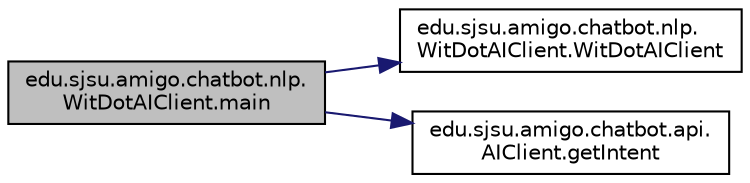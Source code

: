 digraph "edu.sjsu.amigo.chatbot.nlp.WitDotAIClient.main"
{
  edge [fontname="Helvetica",fontsize="10",labelfontname="Helvetica",labelfontsize="10"];
  node [fontname="Helvetica",fontsize="10",shape=record];
  rankdir="LR";
  Node9 [label="edu.sjsu.amigo.chatbot.nlp.\lWitDotAIClient.main",height=0.2,width=0.4,color="black", fillcolor="grey75", style="filled", fontcolor="black"];
  Node9 -> Node10 [color="midnightblue",fontsize="10",style="solid"];
  Node10 [label="edu.sjsu.amigo.chatbot.nlp.\lWitDotAIClient.WitDotAIClient",height=0.2,width=0.4,color="black", fillcolor="white", style="filled",URL="$classedu_1_1sjsu_1_1amigo_1_1chatbot_1_1nlp_1_1_wit_dot_a_i_client.html#a77b4b9220a55ef469f241cd14ca59a4a"];
  Node9 -> Node11 [color="midnightblue",fontsize="10",style="solid"];
  Node11 [label="edu.sjsu.amigo.chatbot.api.\lAIClient.getIntent",height=0.2,width=0.4,color="black", fillcolor="white", style="filled",URL="$interfaceedu_1_1sjsu_1_1amigo_1_1chatbot_1_1api_1_1_a_i_client.html#add4a2d03e1538f0abb42197fb94fc9dd"];
}
